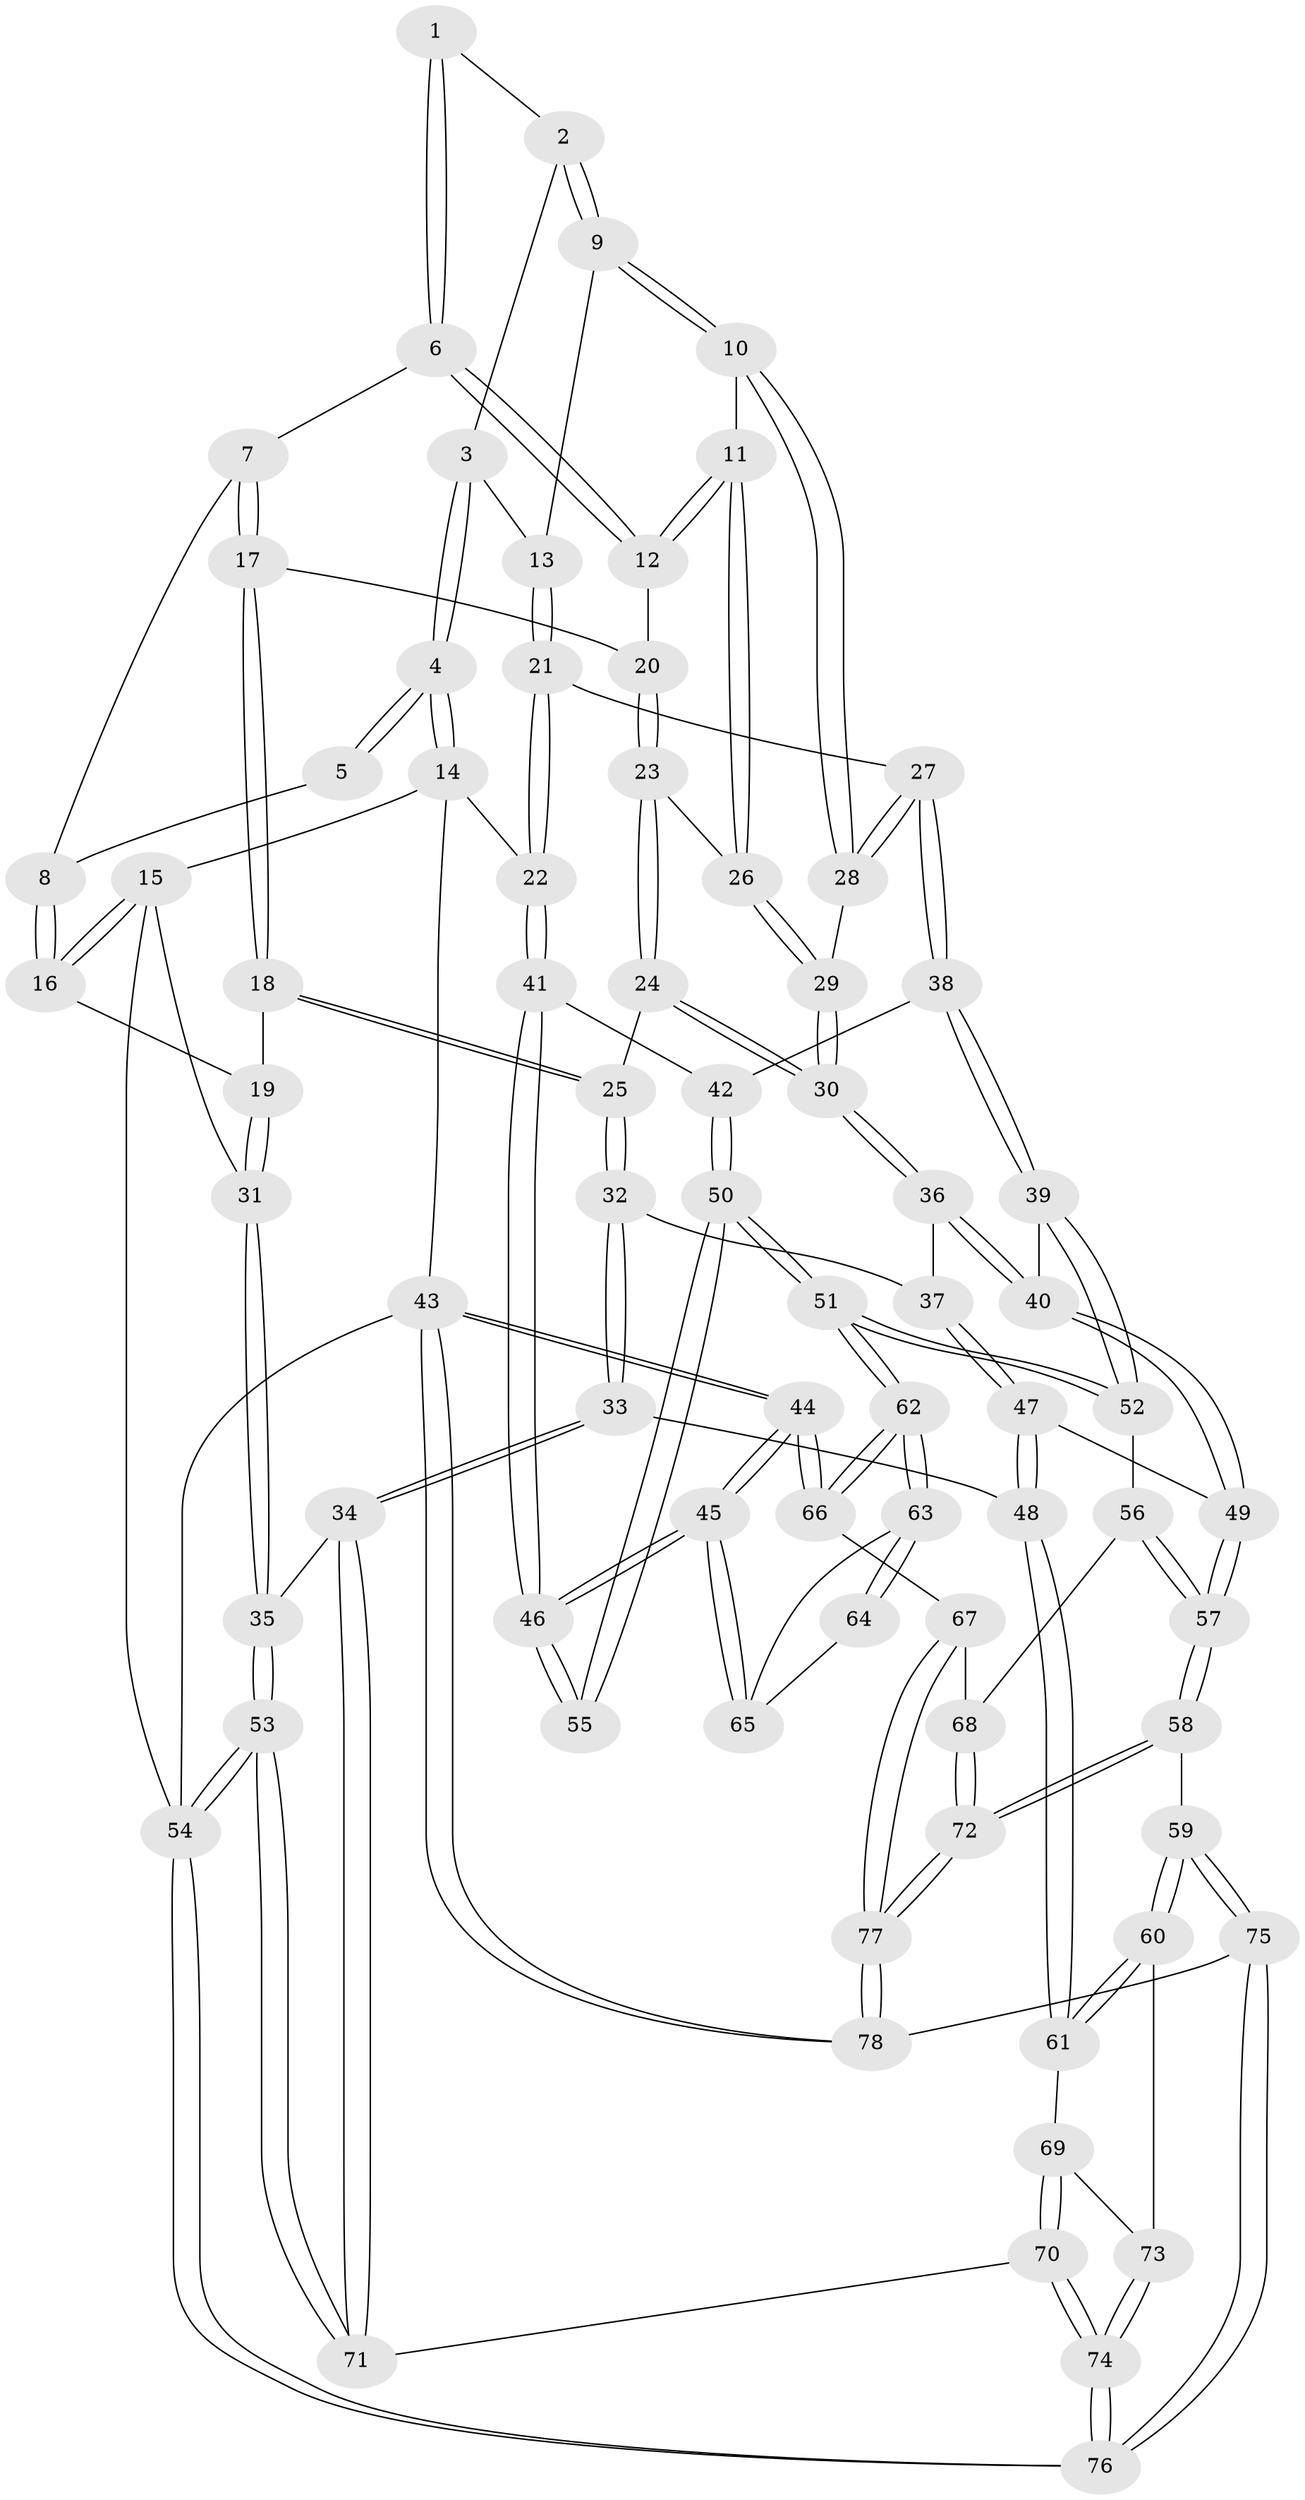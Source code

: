 // Generated by graph-tools (version 1.1) at 2025/27/03/09/25 03:27:09]
// undirected, 78 vertices, 192 edges
graph export_dot {
graph [start="1"]
  node [color=gray90,style=filled];
  1 [pos="+0.531597190662479+0.10513381398121677"];
  2 [pos="+0.5374330476215489+0.10666463946967088"];
  3 [pos="+0.604491851300764+0.09698879021864508"];
  4 [pos="+1+0"];
  5 [pos="+0.4503419064310053+0"];
  6 [pos="+0.4333246062445161+0.1482961252431211"];
  7 [pos="+0.22051664972859625+0"];
  8 [pos="+0.11690639679935191+0"];
  9 [pos="+0.5661824153249362+0.2563031748521247"];
  10 [pos="+0.5584609402884441+0.2680918809427664"];
  11 [pos="+0.49985313397579934+0.28033542400790734"];
  12 [pos="+0.4369570344082223+0.22770566557600527"];
  13 [pos="+0.6334280008079075+0.2095167201398779"];
  14 [pos="+1+0"];
  15 [pos="+0+0"];
  16 [pos="+0.08145972006135886+0"];
  17 [pos="+0.2788104293754443+0.22107291416047647"];
  18 [pos="+0.17104561786520062+0.38274095708175404"];
  19 [pos="+0.16529234374753657+0.38101995073640627"];
  20 [pos="+0.36597042374666516+0.26232071717782046"];
  21 [pos="+0.9227854486845766+0.2387896239106474"];
  22 [pos="+1+0.08913276416324131"];
  23 [pos="+0.347665041391254+0.34472154157718987"];
  24 [pos="+0.2860611506315096+0.4016748987827136"];
  25 [pos="+0.21254483003759428+0.41609617469073484"];
  26 [pos="+0.47458378630923803+0.36984256564593776"];
  27 [pos="+0.7131261440000881+0.42089391621124767"];
  28 [pos="+0.7018258891475678+0.4170037563510921"];
  29 [pos="+0.48900916598104577+0.4364863293882892"];
  30 [pos="+0.4561074391125423+0.49027707298691103"];
  31 [pos="+0+0.4105628818260887"];
  32 [pos="+0.2247951949525639+0.4973939442189276"];
  33 [pos="+0.20314764057669618+0.6629094514521919"];
  34 [pos="+0.03709294893402804+0.6832176218860898"];
  35 [pos="+0+0.6455728503295095"];
  36 [pos="+0.45561255283906943+0.5131022913941501"];
  37 [pos="+0.4149833206846951+0.5489216758885874"];
  38 [pos="+0.7109771278867544+0.5483300185884714"];
  39 [pos="+0.683955797544397+0.6078042202975392"];
  40 [pos="+0.5300075774072613+0.5779786350749414"];
  41 [pos="+1+0.4210994815296694"];
  42 [pos="+0.9004095548286771+0.570628740316116"];
  43 [pos="+1+1"];
  44 [pos="+1+1"];
  45 [pos="+1+1"];
  46 [pos="+1+0.6799266084712347"];
  47 [pos="+0.35833105960072864+0.6573910646335005"];
  48 [pos="+0.25018705489817394+0.6957621071587858"];
  49 [pos="+0.4678528875417408+0.7120212284754891"];
  50 [pos="+0.8715102431062686+0.7066232375160437"];
  51 [pos="+0.8153633216627633+0.7363019277384094"];
  52 [pos="+0.6904148776086901+0.6549537467709511"];
  53 [pos="+0+1"];
  54 [pos="+0+1"];
  55 [pos="+1+0.7186458353774557"];
  56 [pos="+0.6288384622481454+0.7359799436818579"];
  57 [pos="+0.5012486778875824+0.7646060149706388"];
  58 [pos="+0.4958940027155602+0.7762120150152825"];
  59 [pos="+0.39100290264327225+0.8900847686058577"];
  60 [pos="+0.33407158380826585+0.8454519563003218"];
  61 [pos="+0.2611644056008361+0.7425879923553709"];
  62 [pos="+0.8282692674286745+0.8411421916113032"];
  63 [pos="+0.841874842652123+0.8431704013716009"];
  64 [pos="+0.9787600753755202+0.7590127805643031"];
  65 [pos="+0.9246051184854966+0.8654601399119752"];
  66 [pos="+0.7987746702438816+0.8839882638851586"];
  67 [pos="+0.7819022438227249+0.8956112086391386"];
  68 [pos="+0.6372104142297943+0.7707207765741045"];
  69 [pos="+0.18246834664285527+0.8507300549578379"];
  70 [pos="+0.12952187546517394+0.8892888152820154"];
  71 [pos="+0.1174337882846001+0.8869025709009811"];
  72 [pos="+0.6191123303196201+0.95690222206339"];
  73 [pos="+0.23802291205805667+0.9039908680382456"];
  74 [pos="+0.19740319838300951+0.9769546614927234"];
  75 [pos="+0.45130566868120475+1"];
  76 [pos="+0.27785465972793694+1"];
  77 [pos="+0.6373202291272957+1"];
  78 [pos="+0.5918565214691497+1"];
  1 -- 2;
  1 -- 6;
  1 -- 6;
  2 -- 3;
  2 -- 9;
  2 -- 9;
  3 -- 4;
  3 -- 4;
  3 -- 13;
  4 -- 5;
  4 -- 5;
  4 -- 14;
  4 -- 14;
  5 -- 8;
  6 -- 7;
  6 -- 12;
  6 -- 12;
  7 -- 8;
  7 -- 17;
  7 -- 17;
  8 -- 16;
  8 -- 16;
  9 -- 10;
  9 -- 10;
  9 -- 13;
  10 -- 11;
  10 -- 28;
  10 -- 28;
  11 -- 12;
  11 -- 12;
  11 -- 26;
  11 -- 26;
  12 -- 20;
  13 -- 21;
  13 -- 21;
  14 -- 15;
  14 -- 22;
  14 -- 43;
  15 -- 16;
  15 -- 16;
  15 -- 31;
  15 -- 54;
  16 -- 19;
  17 -- 18;
  17 -- 18;
  17 -- 20;
  18 -- 19;
  18 -- 25;
  18 -- 25;
  19 -- 31;
  19 -- 31;
  20 -- 23;
  20 -- 23;
  21 -- 22;
  21 -- 22;
  21 -- 27;
  22 -- 41;
  22 -- 41;
  23 -- 24;
  23 -- 24;
  23 -- 26;
  24 -- 25;
  24 -- 30;
  24 -- 30;
  25 -- 32;
  25 -- 32;
  26 -- 29;
  26 -- 29;
  27 -- 28;
  27 -- 28;
  27 -- 38;
  27 -- 38;
  28 -- 29;
  29 -- 30;
  29 -- 30;
  30 -- 36;
  30 -- 36;
  31 -- 35;
  31 -- 35;
  32 -- 33;
  32 -- 33;
  32 -- 37;
  33 -- 34;
  33 -- 34;
  33 -- 48;
  34 -- 35;
  34 -- 71;
  34 -- 71;
  35 -- 53;
  35 -- 53;
  36 -- 37;
  36 -- 40;
  36 -- 40;
  37 -- 47;
  37 -- 47;
  38 -- 39;
  38 -- 39;
  38 -- 42;
  39 -- 40;
  39 -- 52;
  39 -- 52;
  40 -- 49;
  40 -- 49;
  41 -- 42;
  41 -- 46;
  41 -- 46;
  42 -- 50;
  42 -- 50;
  43 -- 44;
  43 -- 44;
  43 -- 78;
  43 -- 78;
  43 -- 54;
  44 -- 45;
  44 -- 45;
  44 -- 66;
  44 -- 66;
  45 -- 46;
  45 -- 46;
  45 -- 65;
  45 -- 65;
  46 -- 55;
  46 -- 55;
  47 -- 48;
  47 -- 48;
  47 -- 49;
  48 -- 61;
  48 -- 61;
  49 -- 57;
  49 -- 57;
  50 -- 51;
  50 -- 51;
  50 -- 55;
  50 -- 55;
  51 -- 52;
  51 -- 52;
  51 -- 62;
  51 -- 62;
  52 -- 56;
  53 -- 54;
  53 -- 54;
  53 -- 71;
  53 -- 71;
  54 -- 76;
  54 -- 76;
  56 -- 57;
  56 -- 57;
  56 -- 68;
  57 -- 58;
  57 -- 58;
  58 -- 59;
  58 -- 72;
  58 -- 72;
  59 -- 60;
  59 -- 60;
  59 -- 75;
  59 -- 75;
  60 -- 61;
  60 -- 61;
  60 -- 73;
  61 -- 69;
  62 -- 63;
  62 -- 63;
  62 -- 66;
  62 -- 66;
  63 -- 64;
  63 -- 64;
  63 -- 65;
  64 -- 65;
  66 -- 67;
  67 -- 68;
  67 -- 77;
  67 -- 77;
  68 -- 72;
  68 -- 72;
  69 -- 70;
  69 -- 70;
  69 -- 73;
  70 -- 71;
  70 -- 74;
  70 -- 74;
  72 -- 77;
  72 -- 77;
  73 -- 74;
  73 -- 74;
  74 -- 76;
  74 -- 76;
  75 -- 76;
  75 -- 76;
  75 -- 78;
  77 -- 78;
  77 -- 78;
}

